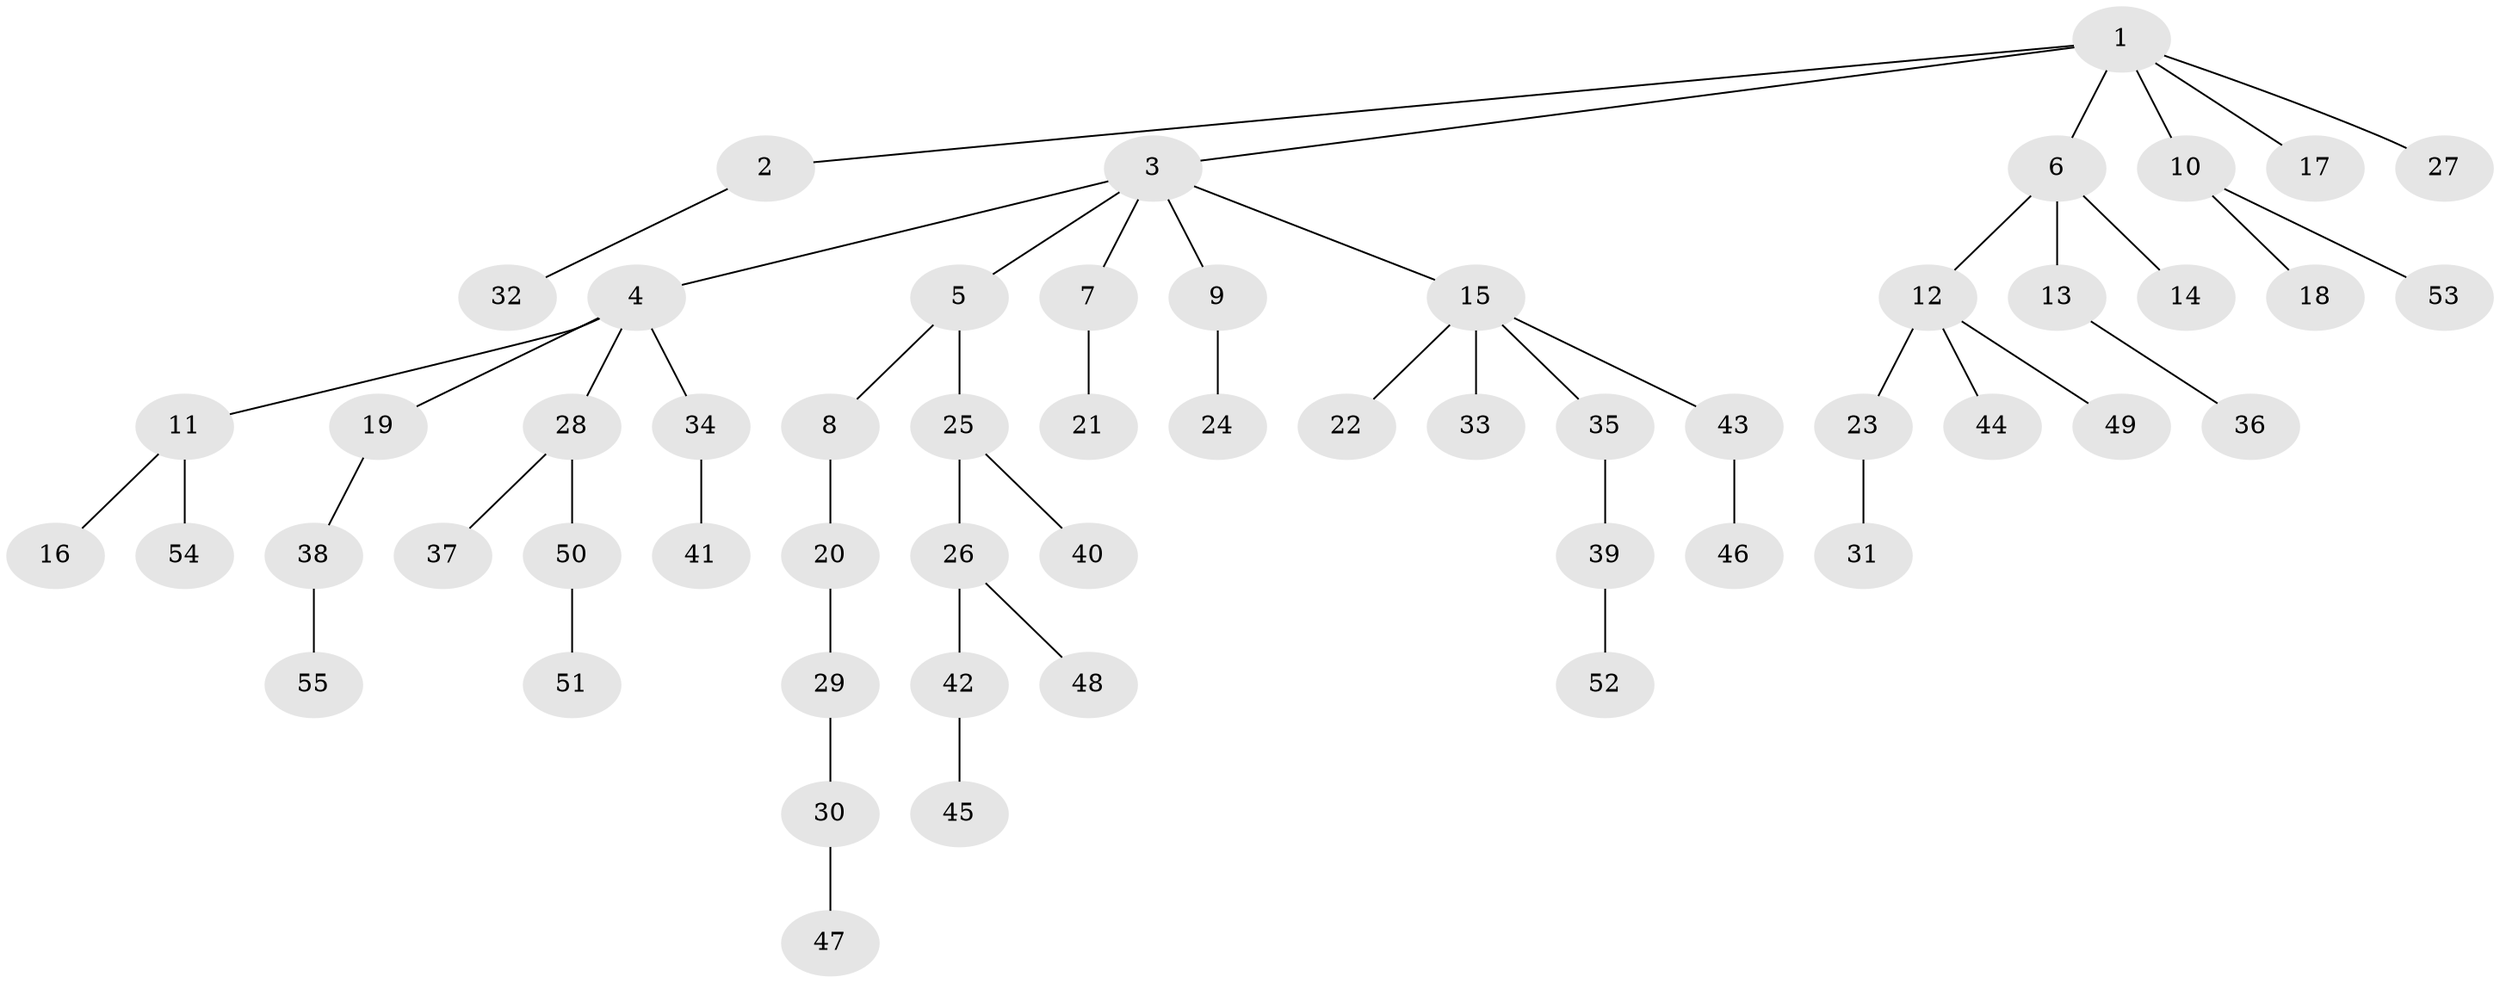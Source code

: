 // coarse degree distribution, {5: 0.058823529411764705, 1: 0.5294117647058824, 6: 0.029411764705882353, 3: 0.058823529411764705, 4: 0.058823529411764705, 2: 0.2647058823529412}
// Generated by graph-tools (version 1.1) at 2025/52/02/27/25 19:52:10]
// undirected, 55 vertices, 54 edges
graph export_dot {
graph [start="1"]
  node [color=gray90,style=filled];
  1;
  2;
  3;
  4;
  5;
  6;
  7;
  8;
  9;
  10;
  11;
  12;
  13;
  14;
  15;
  16;
  17;
  18;
  19;
  20;
  21;
  22;
  23;
  24;
  25;
  26;
  27;
  28;
  29;
  30;
  31;
  32;
  33;
  34;
  35;
  36;
  37;
  38;
  39;
  40;
  41;
  42;
  43;
  44;
  45;
  46;
  47;
  48;
  49;
  50;
  51;
  52;
  53;
  54;
  55;
  1 -- 2;
  1 -- 3;
  1 -- 6;
  1 -- 10;
  1 -- 17;
  1 -- 27;
  2 -- 32;
  3 -- 4;
  3 -- 5;
  3 -- 7;
  3 -- 9;
  3 -- 15;
  4 -- 11;
  4 -- 19;
  4 -- 28;
  4 -- 34;
  5 -- 8;
  5 -- 25;
  6 -- 12;
  6 -- 13;
  6 -- 14;
  7 -- 21;
  8 -- 20;
  9 -- 24;
  10 -- 18;
  10 -- 53;
  11 -- 16;
  11 -- 54;
  12 -- 23;
  12 -- 44;
  12 -- 49;
  13 -- 36;
  15 -- 22;
  15 -- 33;
  15 -- 35;
  15 -- 43;
  19 -- 38;
  20 -- 29;
  23 -- 31;
  25 -- 26;
  25 -- 40;
  26 -- 42;
  26 -- 48;
  28 -- 37;
  28 -- 50;
  29 -- 30;
  30 -- 47;
  34 -- 41;
  35 -- 39;
  38 -- 55;
  39 -- 52;
  42 -- 45;
  43 -- 46;
  50 -- 51;
}
